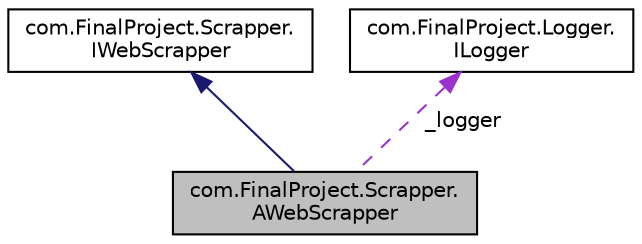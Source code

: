 digraph "com.FinalProject.Scrapper.AWebScrapper"
{
 // LATEX_PDF_SIZE
  edge [fontname="Helvetica",fontsize="10",labelfontname="Helvetica",labelfontsize="10"];
  node [fontname="Helvetica",fontsize="10",shape=record];
  Node1 [label="com.FinalProject.Scrapper.\lAWebScrapper",height=0.2,width=0.4,color="black", fillcolor="grey75", style="filled", fontcolor="black",tooltip=" "];
  Node2 -> Node1 [dir="back",color="midnightblue",fontsize="10",style="solid"];
  Node2 [label="com.FinalProject.Scrapper.\lIWebScrapper",height=0.2,width=0.4,color="black", fillcolor="white", style="filled",URL="$interfacecom_1_1FinalProject_1_1Scrapper_1_1IWebScrapper.html",tooltip=" "];
  Node3 -> Node1 [dir="back",color="darkorchid3",fontsize="10",style="dashed",label=" _logger" ];
  Node3 [label="com.FinalProject.Logger.\lILogger",height=0.2,width=0.4,color="black", fillcolor="white", style="filled",URL="$interfacecom_1_1FinalProject_1_1Logger_1_1ILogger.html",tooltip=" "];
}
